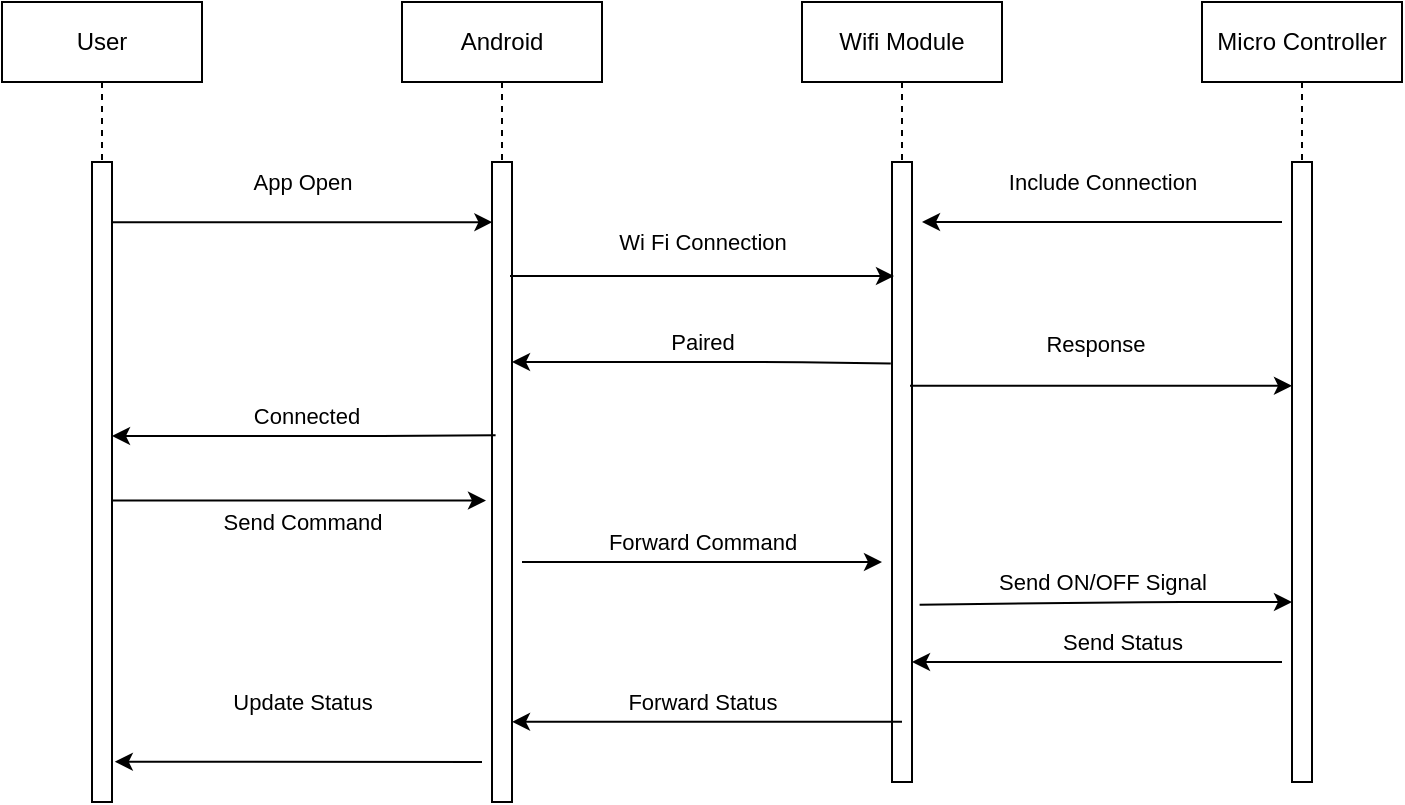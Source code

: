 <mxfile version="10.6.5" type="device"><diagram id="dtyNFJaR7eHzpouWWnWR" name="Page-1"><mxGraphModel dx="1010" dy="582" grid="1" gridSize="10" guides="1" tooltips="1" connect="1" arrows="1" fold="1" page="1" pageScale="1" pageWidth="850" pageHeight="1100" math="0" shadow="0"><root><mxCell id="0"/><mxCell id="1" parent="0"/><mxCell id="tpM3XPlsTND7GOl5aTIp-1" value="User" style="shape=umlLifeline;perimeter=lifelinePerimeter;whiteSpace=wrap;html=1;container=1;collapsible=0;recursiveResize=0;outlineConnect=0;" vertex="1" parent="1"><mxGeometry x="80" y="40" width="100" height="400" as="geometry"/></mxCell><mxCell id="tpM3XPlsTND7GOl5aTIp-5" value="" style="html=1;points=[];perimeter=orthogonalPerimeter;" vertex="1" parent="tpM3XPlsTND7GOl5aTIp-1"><mxGeometry x="45" y="80" width="10" height="320" as="geometry"/></mxCell><mxCell id="tpM3XPlsTND7GOl5aTIp-2" value="Android" style="shape=umlLifeline;perimeter=lifelinePerimeter;whiteSpace=wrap;html=1;container=1;collapsible=0;recursiveResize=0;outlineConnect=0;" vertex="1" parent="1"><mxGeometry x="280" y="40" width="100" height="400" as="geometry"/></mxCell><mxCell id="tpM3XPlsTND7GOl5aTIp-6" value="" style="html=1;points=[];perimeter=orthogonalPerimeter;" vertex="1" parent="tpM3XPlsTND7GOl5aTIp-2"><mxGeometry x="45" y="80" width="10" height="320" as="geometry"/></mxCell><mxCell id="tpM3XPlsTND7GOl5aTIp-3" value="Wifi Module" style="shape=umlLifeline;perimeter=lifelinePerimeter;whiteSpace=wrap;html=1;container=1;collapsible=0;recursiveResize=0;outlineConnect=0;" vertex="1" parent="1"><mxGeometry x="480" y="40" width="100" height="390" as="geometry"/></mxCell><mxCell id="tpM3XPlsTND7GOl5aTIp-7" value="" style="html=1;points=[];perimeter=orthogonalPerimeter;" vertex="1" parent="tpM3XPlsTND7GOl5aTIp-3"><mxGeometry x="45" y="80" width="10" height="310" as="geometry"/></mxCell><mxCell id="tpM3XPlsTND7GOl5aTIp-10" value="Include Connection" style="endArrow=classic;html=1;" edge="1" parent="tpM3XPlsTND7GOl5aTIp-3"><mxGeometry y="-20" width="50" height="50" relative="1" as="geometry"><mxPoint x="240" y="110" as="sourcePoint"/><mxPoint x="60" y="110" as="targetPoint"/><mxPoint as="offset"/></mxGeometry></mxCell><mxCell id="tpM3XPlsTND7GOl5aTIp-4" value="Micro Controller" style="shape=umlLifeline;perimeter=lifelinePerimeter;whiteSpace=wrap;html=1;container=1;collapsible=0;recursiveResize=0;outlineConnect=0;" vertex="1" parent="1"><mxGeometry x="680" y="40" width="100" height="390" as="geometry"/></mxCell><mxCell id="tpM3XPlsTND7GOl5aTIp-8" value="" style="html=1;points=[];perimeter=orthogonalPerimeter;" vertex="1" parent="tpM3XPlsTND7GOl5aTIp-4"><mxGeometry x="45" y="80" width="10" height="310" as="geometry"/></mxCell><mxCell id="tpM3XPlsTND7GOl5aTIp-9" value="App Open" style="endArrow=classic;html=1;entryX=0.02;entryY=0.094;entryDx=0;entryDy=0;entryPerimeter=0;" edge="1" parent="1" source="tpM3XPlsTND7GOl5aTIp-5" target="tpM3XPlsTND7GOl5aTIp-6"><mxGeometry y="20" width="50" height="50" relative="1" as="geometry"><mxPoint x="130" y="180" as="sourcePoint"/><mxPoint x="180" y="130" as="targetPoint"/><mxPoint as="offset"/></mxGeometry></mxCell><mxCell id="tpM3XPlsTND7GOl5aTIp-11" value="Wi Fi Connection" style="endArrow=classic;html=1;" edge="1" parent="1"><mxGeometry y="17" width="50" height="50" relative="1" as="geometry"><mxPoint x="334" y="177" as="sourcePoint"/><mxPoint x="526" y="177" as="targetPoint"/><mxPoint as="offset"/></mxGeometry></mxCell><mxCell id="tpM3XPlsTND7GOl5aTIp-12" value="Paired" style="endArrow=classic;html=1;exitX=-0.06;exitY=0.325;exitDx=0;exitDy=0;exitPerimeter=0;" edge="1" parent="1" source="tpM3XPlsTND7GOl5aTIp-7" target="tpM3XPlsTND7GOl5aTIp-6"><mxGeometry x="-0.005" y="-10" width="50" height="50" relative="1" as="geometry"><mxPoint x="380" y="260" as="sourcePoint"/><mxPoint x="430" y="210" as="targetPoint"/><Array as="points"><mxPoint x="470" y="220"/></Array><mxPoint as="offset"/></mxGeometry></mxCell><mxCell id="tpM3XPlsTND7GOl5aTIp-13" value="Connected" style="endArrow=classic;html=1;exitX=0.18;exitY=0.427;exitDx=0;exitDy=0;exitPerimeter=0;" edge="1" parent="1" source="tpM3XPlsTND7GOl5aTIp-6" target="tpM3XPlsTND7GOl5aTIp-5"><mxGeometry x="-0.011" y="-10" width="50" height="50" relative="1" as="geometry"><mxPoint x="80" y="410" as="sourcePoint"/><mxPoint x="130" y="360" as="targetPoint"/><Array as="points"><mxPoint x="260" y="257"/></Array><mxPoint as="offset"/></mxGeometry></mxCell><mxCell id="tpM3XPlsTND7GOl5aTIp-14" value="Send Command" style="endArrow=classic;html=1;entryX=-0.3;entryY=0.529;entryDx=0;entryDy=0;entryPerimeter=0;" edge="1" parent="1" source="tpM3XPlsTND7GOl5aTIp-5" target="tpM3XPlsTND7GOl5aTIp-6"><mxGeometry x="0.016" y="-11" width="50" height="50" relative="1" as="geometry"><mxPoint x="130" y="310" as="sourcePoint"/><mxPoint x="180" y="260" as="targetPoint"/><mxPoint as="offset"/></mxGeometry></mxCell><mxCell id="tpM3XPlsTND7GOl5aTIp-15" value="Forward Command" style="endArrow=classic;html=1;" edge="1" parent="1"><mxGeometry x="0.556" y="51" width="50" height="50" relative="1" as="geometry"><mxPoint x="340" y="320" as="sourcePoint"/><mxPoint x="520" y="320" as="targetPoint"/><Array as="points"><mxPoint x="480" y="320"/></Array><mxPoint x="-50" y="41" as="offset"/></mxGeometry></mxCell><mxCell id="tpM3XPlsTND7GOl5aTIp-16" value="Send ON/OFF Signal" style="endArrow=classic;html=1;exitX=1.38;exitY=0.714;exitDx=0;exitDy=0;exitPerimeter=0;" edge="1" parent="1" source="tpM3XPlsTND7GOl5aTIp-7" target="tpM3XPlsTND7GOl5aTIp-8"><mxGeometry x="-0.021" y="10" width="50" height="50" relative="1" as="geometry"><mxPoint x="530" y="295" as="sourcePoint"/><mxPoint x="580" y="280" as="targetPoint"/><Array as="points"><mxPoint x="660" y="340"/></Array><mxPoint as="offset"/></mxGeometry></mxCell><mxCell id="tpM3XPlsTND7GOl5aTIp-17" value="Send Status" style="endArrow=classic;html=1;" edge="1" parent="1" target="tpM3XPlsTND7GOl5aTIp-7"><mxGeometry x="-0.135" y="-10" width="50" height="50" relative="1" as="geometry"><mxPoint x="720" y="370" as="sourcePoint"/><mxPoint x="640" y="370" as="targetPoint"/><mxPoint as="offset"/></mxGeometry></mxCell><mxCell id="tpM3XPlsTND7GOl5aTIp-18" value="Forward Status" style="endArrow=classic;html=1;exitX=0.5;exitY=0.903;exitDx=0;exitDy=0;exitPerimeter=0;" edge="1" parent="1" source="tpM3XPlsTND7GOl5aTIp-7" target="tpM3XPlsTND7GOl5aTIp-6"><mxGeometry x="0.026" y="-10" width="50" height="50" relative="1" as="geometry"><mxPoint x="360" y="420" as="sourcePoint"/><mxPoint x="410" y="370" as="targetPoint"/><mxPoint as="offset"/></mxGeometry></mxCell><mxCell id="tpM3XPlsTND7GOl5aTIp-19" value="Update Status" style="endArrow=classic;html=1;entryX=1.14;entryY=0.937;entryDx=0;entryDy=0;entryPerimeter=0;" edge="1" parent="1" target="tpM3XPlsTND7GOl5aTIp-5"><mxGeometry x="-0.022" y="-30" width="50" height="50" relative="1" as="geometry"><mxPoint x="320" y="420" as="sourcePoint"/><mxPoint x="240" y="370" as="targetPoint"/><mxPoint as="offset"/></mxGeometry></mxCell><mxCell id="tpM3XPlsTND7GOl5aTIp-20" value="Response&amp;nbsp;" style="endArrow=classic;html=1;exitX=0.9;exitY=0.361;exitDx=0;exitDy=0;exitPerimeter=0;" edge="1" parent="1" source="tpM3XPlsTND7GOl5aTIp-7" target="tpM3XPlsTND7GOl5aTIp-8"><mxGeometry x="-0.018" y="21" width="50" height="50" relative="1" as="geometry"><mxPoint x="530" y="260" as="sourcePoint"/><mxPoint x="580" y="210" as="targetPoint"/><mxPoint as="offset"/></mxGeometry></mxCell></root></mxGraphModel></diagram></mxfile>